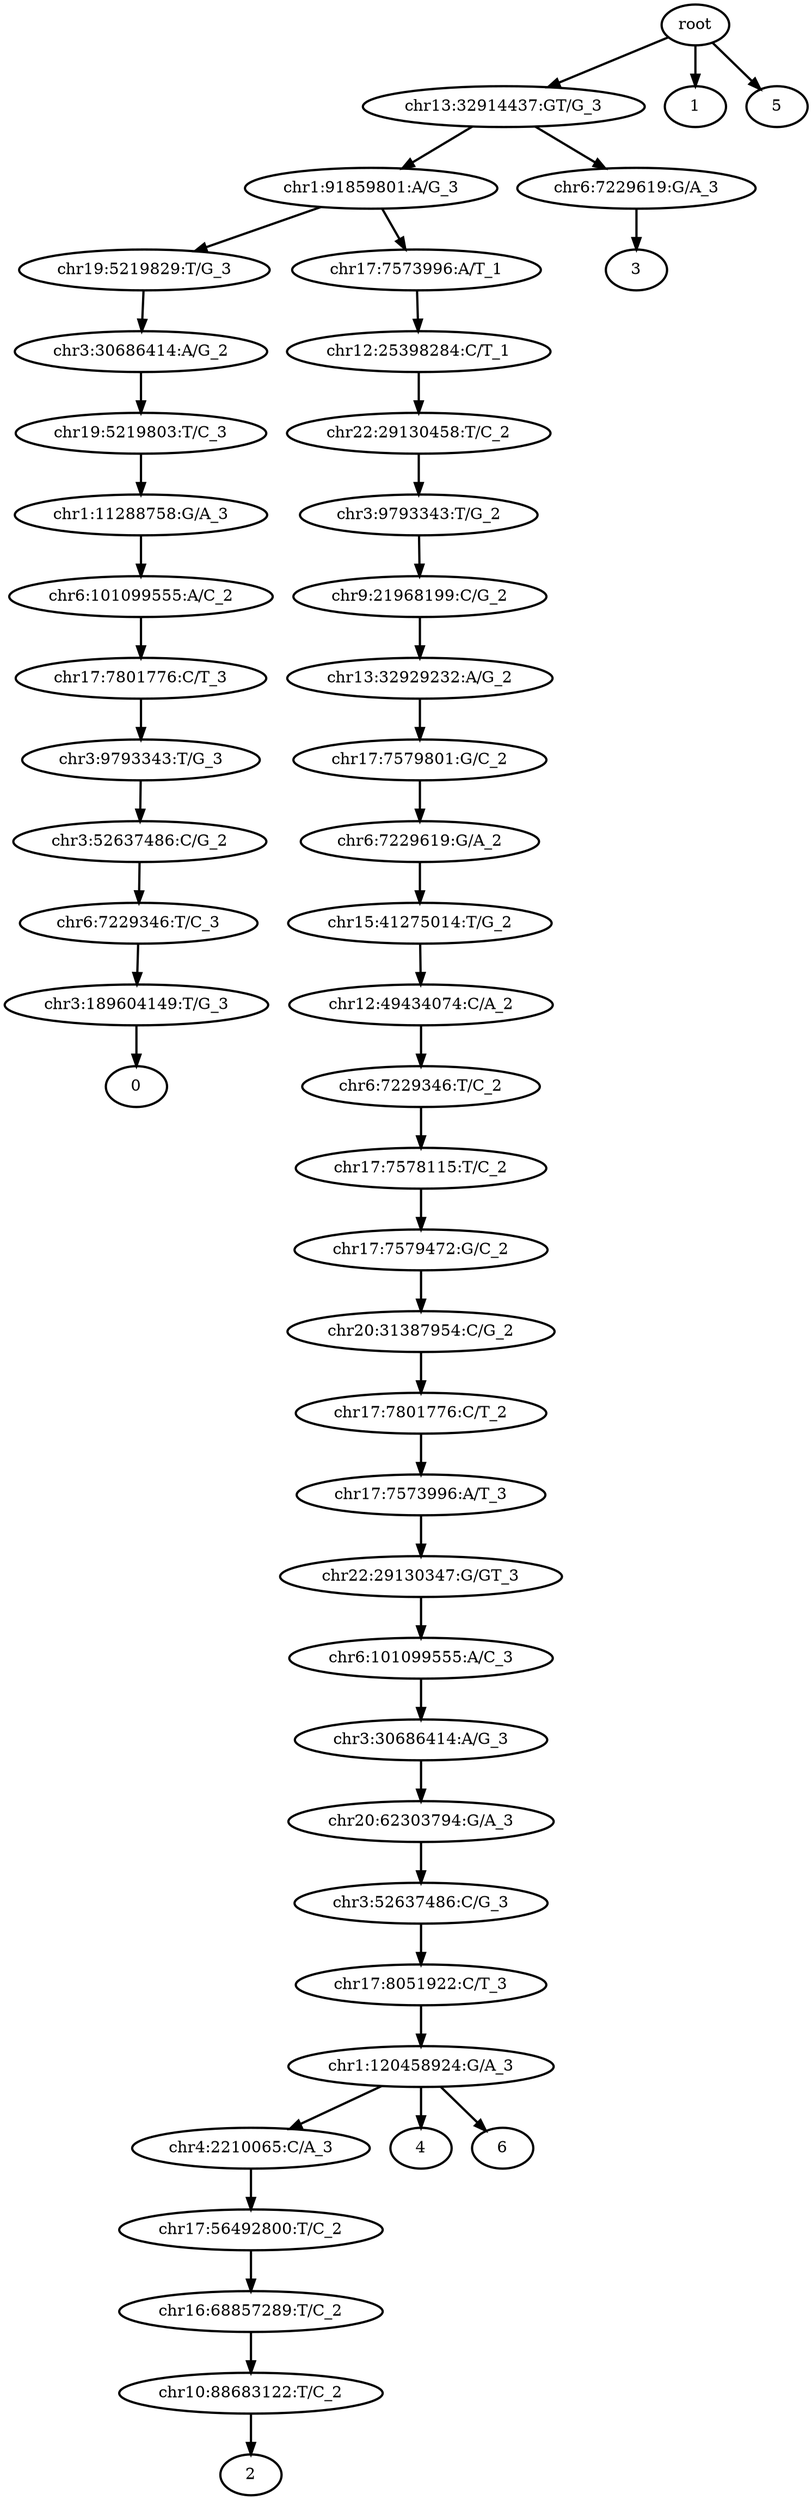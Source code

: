 digraph N {
	overlap="false"
	rankdir="TB"
	0 [label="root", style="bold"];
	1 [label="chr13:32914437:GT/G_3", style="bold"];
	2 [label="chr1:91859801:A/G_3", style="bold"];
	3 [label="chr19:5219829:T/G_3", style="bold"];
	4 [label="chr3:30686414:A/G_2", style="bold"];
	5 [label="chr19:5219803:T/C_3", style="bold"];
	6 [label="chr1:11288758:G/A_3", style="bold"];
	7 [label="chr6:101099555:A/C_2", style="bold"];
	8 [label="chr17:7801776:C/T_3", style="bold"];
	9 [label="chr3:9793343:T/G_3", style="bold"];
	10 [label="chr3:52637486:C/G_2", style="bold"];
	11 [label="chr6:7229346:T/C_3", style="bold"];
	12 [label="chr3:189604149:T/G_3", style="bold"];
	13 [label="0", style="bold"];
	14 [label="1", style="bold"];
	15 [label="chr4:2210065:C/A_3", style="bold"];
	16 [label="chr17:56492800:T/C_2", style="bold"];
	17 [label="chr16:68857289:T/C_2", style="bold"];
	18 [label="chr10:88683122:T/C_2", style="bold"];
	19 [label="2", style="bold"];
	20 [label="chr6:7229619:G/A_3", style="bold"];
	21 [label="3", style="bold"];
	22 [label="4", style="bold"];
	23 [label="5", style="bold"];
	24 [label="6", style="bold"];
	25 [label="chr22:29130458:T/C_2", style="bold"];
	26 [label="chr3:9793343:T/G_2", style="bold"];
	27 [label="chr9:21968199:C/G_2", style="bold"];
	28 [label="chr13:32929232:A/G_2", style="bold"];
	29 [label="chr17:7579801:G/C_2", style="bold"];
	30 [label="chr6:7229619:G/A_2", style="bold"];
	31 [label="chr15:41275014:T/G_2", style="bold"];
	32 [label="chr12:49434074:C/A_2", style="bold"];
	33 [label="chr6:7229346:T/C_2", style="bold"];
	34 [label="chr17:7578115:T/C_2", style="bold"];
	35 [label="chr17:7579472:G/C_2", style="bold"];
	36 [label="chr20:31387954:C/G_2", style="bold"];
	37 [label="chr17:7801776:C/T_2", style="bold"];
	38 [label="chr17:7573996:A/T_3", style="bold"];
	39 [label="chr22:29130347:G/GT_3", style="bold"];
	40 [label="chr6:101099555:A/C_3", style="bold"];
	41 [label="chr3:30686414:A/G_3", style="bold"];
	42 [label="chr20:62303794:G/A_3", style="bold"];
	43 [label="chr3:52637486:C/G_3", style="bold"];
	44 [label="chr17:8051922:C/T_3", style="bold"];
	45 [label="chr1:120458924:G/A_3", style="bold"];
	46 [label="chr17:7573996:A/T_1", style="bold"];
	47 [label="chr12:25398284:C/T_1", style="bold"];
	0 -> 1 [style="bold"];
	0 -> 14 [style="bold"];
	0 -> 23 [style="bold"];
	1 -> 2 [style="bold"];
	1 -> 20 [style="bold"];
	2 -> 3 [style="bold"];
	2 -> 46 [style="bold"];
	3 -> 4 [style="bold"];
	4 -> 5 [style="bold"];
	5 -> 6 [style="bold"];
	6 -> 7 [style="bold"];
	7 -> 8 [style="bold"];
	8 -> 9 [style="bold"];
	9 -> 10 [style="bold"];
	10 -> 11 [style="bold"];
	11 -> 12 [style="bold"];
	12 -> 13 [style="bold"];
	15 -> 16 [style="bold"];
	16 -> 17 [style="bold"];
	17 -> 18 [style="bold"];
	18 -> 19 [style="bold"];
	20 -> 21 [style="bold"];
	25 -> 26 [style="bold"];
	26 -> 27 [style="bold"];
	27 -> 28 [style="bold"];
	28 -> 29 [style="bold"];
	29 -> 30 [style="bold"];
	30 -> 31 [style="bold"];
	31 -> 32 [style="bold"];
	32 -> 33 [style="bold"];
	33 -> 34 [style="bold"];
	34 -> 35 [style="bold"];
	35 -> 36 [style="bold"];
	36 -> 37 [style="bold"];
	37 -> 38 [style="bold"];
	38 -> 39 [style="bold"];
	39 -> 40 [style="bold"];
	40 -> 41 [style="bold"];
	41 -> 42 [style="bold"];
	42 -> 43 [style="bold"];
	43 -> 44 [style="bold"];
	44 -> 45 [style="bold"];
	45 -> 15 [style="bold"];
	45 -> 22 [style="bold"];
	45 -> 24 [style="bold"];
	46 -> 47 [style="bold"];
	47 -> 25 [style="bold"];
}